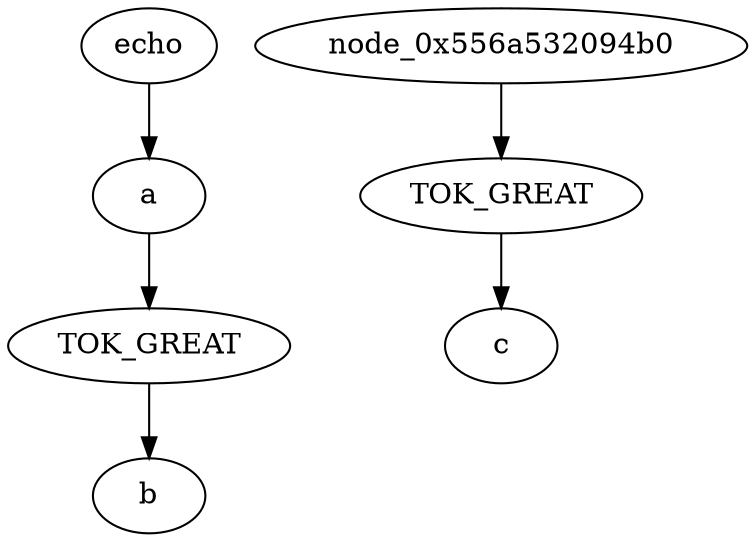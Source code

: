 digraph AST {
	node_0x556a53209470 [label="echo"];
	node_0x556a53209490 [label="a"];
	node_0x556a53209470 -> node_0x556a53209490;
	node_0x556a532094d0 [label="TOK_GREAT"];
	node_0x556a53209490 -> node_0x556a532094d0;
	node_0x556a5320a080 [label="b"];
	node_0x556a532094d0 -> node_0x556a5320a080;
	node_0x556a53209930 [label="TOK_GREAT"];
	node_0x556a532094b0 -> node_0x556a53209930;
	node_0x556a5320a320 [label="c"];
	node_0x556a53209930 -> node_0x556a5320a320;
}
